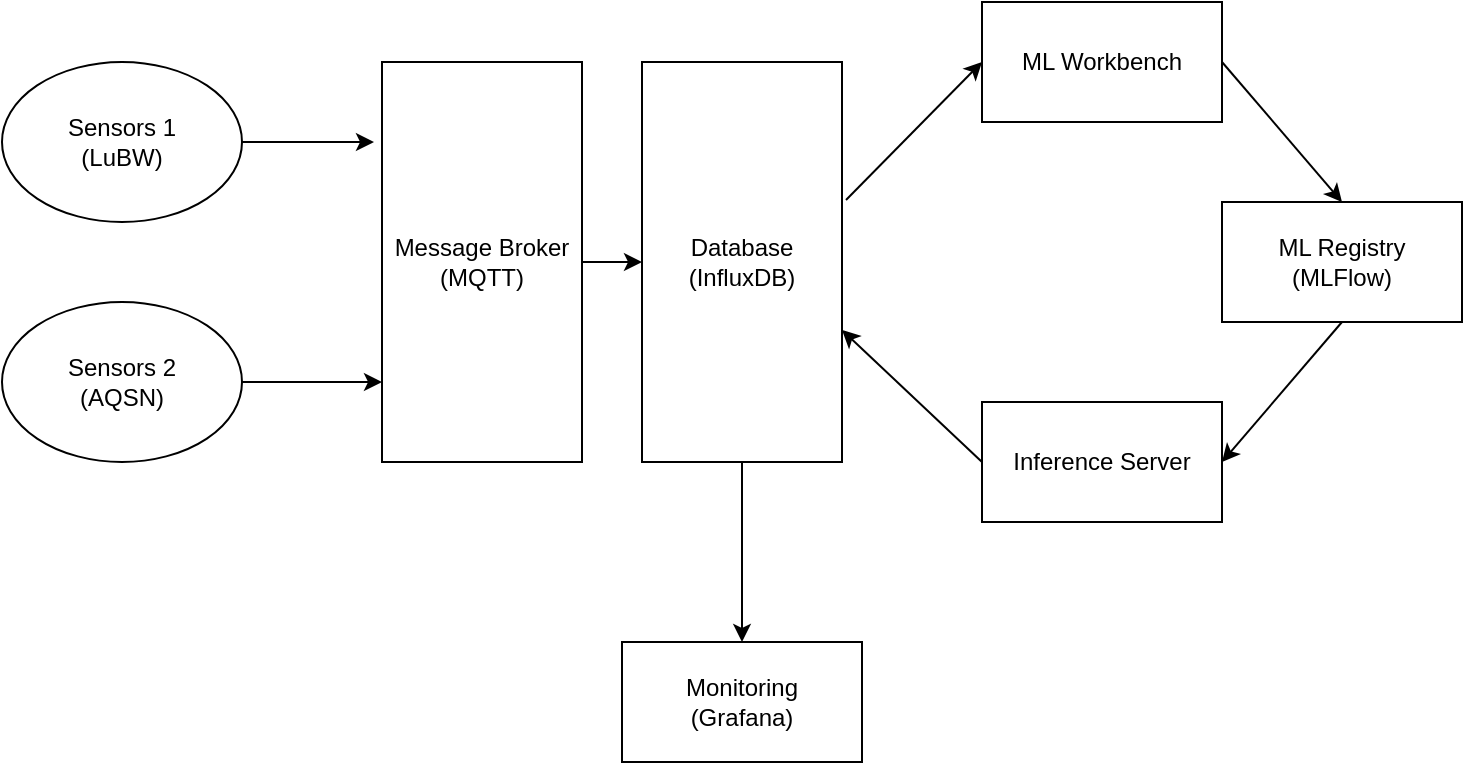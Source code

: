 <mxfile version="26.1.1">
  <diagram name="Seite-1" id="g9doJYhbpLa7D7q1B9KF">
    <mxGraphModel dx="1434" dy="746" grid="1" gridSize="10" guides="1" tooltips="1" connect="1" arrows="1" fold="1" page="1" pageScale="1" pageWidth="827" pageHeight="1169" math="0" shadow="0">
      <root>
        <mxCell id="0" />
        <mxCell id="1" parent="0" />
        <mxCell id="WhqF2PBp6_jK5xm_1Yrc-1" value="Message Broker&lt;br&gt;(MQTT)" style="rounded=0;whiteSpace=wrap;html=1;" vertex="1" parent="1">
          <mxGeometry x="210" y="170" width="100" height="200" as="geometry" />
        </mxCell>
        <mxCell id="WhqF2PBp6_jK5xm_1Yrc-2" value="Database&lt;br&gt;(InfluxDB)" style="rounded=0;whiteSpace=wrap;html=1;" vertex="1" parent="1">
          <mxGeometry x="340" y="170" width="100" height="200" as="geometry" />
        </mxCell>
        <mxCell id="WhqF2PBp6_jK5xm_1Yrc-3" value="Sensors 1&lt;br&gt;(LuBW)" style="ellipse;whiteSpace=wrap;html=1;" vertex="1" parent="1">
          <mxGeometry x="20" y="170" width="120" height="80" as="geometry" />
        </mxCell>
        <mxCell id="WhqF2PBp6_jK5xm_1Yrc-4" value="Sensors 2&lt;br&gt;(AQSN)" style="ellipse;whiteSpace=wrap;html=1;" vertex="1" parent="1">
          <mxGeometry x="20" y="290" width="120" height="80" as="geometry" />
        </mxCell>
        <mxCell id="WhqF2PBp6_jK5xm_1Yrc-6" value="ML Registry&lt;br&gt;(MLFlow)" style="rounded=0;whiteSpace=wrap;html=1;" vertex="1" parent="1">
          <mxGeometry x="630" y="240" width="120" height="60" as="geometry" />
        </mxCell>
        <mxCell id="WhqF2PBp6_jK5xm_1Yrc-8" value="Inference Server" style="rounded=0;whiteSpace=wrap;html=1;" vertex="1" parent="1">
          <mxGeometry x="510" y="340" width="120" height="60" as="geometry" />
        </mxCell>
        <mxCell id="WhqF2PBp6_jK5xm_1Yrc-9" value="ML Workbench" style="rounded=0;whiteSpace=wrap;html=1;" vertex="1" parent="1">
          <mxGeometry x="510" y="140" width="120" height="60" as="geometry" />
        </mxCell>
        <mxCell id="WhqF2PBp6_jK5xm_1Yrc-11" value="Monitoring&lt;br&gt;(Grafana)" style="rounded=0;whiteSpace=wrap;html=1;" vertex="1" parent="1">
          <mxGeometry x="330" y="460" width="120" height="60" as="geometry" />
        </mxCell>
        <mxCell id="WhqF2PBp6_jK5xm_1Yrc-12" value="" style="endArrow=classic;html=1;rounded=0;exitX=1;exitY=0.5;exitDx=0;exitDy=0;entryX=-0.04;entryY=0.2;entryDx=0;entryDy=0;entryPerimeter=0;" edge="1" parent="1" source="WhqF2PBp6_jK5xm_1Yrc-3" target="WhqF2PBp6_jK5xm_1Yrc-1">
          <mxGeometry width="50" height="50" relative="1" as="geometry">
            <mxPoint x="390" y="410" as="sourcePoint" />
            <mxPoint x="440" y="360" as="targetPoint" />
          </mxGeometry>
        </mxCell>
        <mxCell id="WhqF2PBp6_jK5xm_1Yrc-13" value="" style="endArrow=classic;html=1;rounded=0;exitX=1;exitY=0.5;exitDx=0;exitDy=0;entryX=0;entryY=0.8;entryDx=0;entryDy=0;entryPerimeter=0;" edge="1" parent="1" source="WhqF2PBp6_jK5xm_1Yrc-4" target="WhqF2PBp6_jK5xm_1Yrc-1">
          <mxGeometry width="50" height="50" relative="1" as="geometry">
            <mxPoint x="150" y="220" as="sourcePoint" />
            <mxPoint x="216" y="220" as="targetPoint" />
          </mxGeometry>
        </mxCell>
        <mxCell id="WhqF2PBp6_jK5xm_1Yrc-14" value="" style="endArrow=classic;html=1;rounded=0;exitX=1;exitY=0.5;exitDx=0;exitDy=0;" edge="1" parent="1" source="WhqF2PBp6_jK5xm_1Yrc-1" target="WhqF2PBp6_jK5xm_1Yrc-2">
          <mxGeometry width="50" height="50" relative="1" as="geometry">
            <mxPoint x="390" y="410" as="sourcePoint" />
            <mxPoint x="440" y="360" as="targetPoint" />
          </mxGeometry>
        </mxCell>
        <mxCell id="WhqF2PBp6_jK5xm_1Yrc-17" value="" style="endArrow=classic;html=1;rounded=0;exitX=0.5;exitY=1;exitDx=0;exitDy=0;entryX=0.5;entryY=0;entryDx=0;entryDy=0;" edge="1" parent="1" source="WhqF2PBp6_jK5xm_1Yrc-2" target="WhqF2PBp6_jK5xm_1Yrc-11">
          <mxGeometry width="50" height="50" relative="1" as="geometry">
            <mxPoint x="390" y="410" as="sourcePoint" />
            <mxPoint x="440" y="360" as="targetPoint" />
          </mxGeometry>
        </mxCell>
        <mxCell id="WhqF2PBp6_jK5xm_1Yrc-21" value="" style="endArrow=classic;html=1;rounded=0;exitX=1.02;exitY=0.345;exitDx=0;exitDy=0;exitPerimeter=0;entryX=0;entryY=0.5;entryDx=0;entryDy=0;" edge="1" parent="1" source="WhqF2PBp6_jK5xm_1Yrc-2" target="WhqF2PBp6_jK5xm_1Yrc-9">
          <mxGeometry width="50" height="50" relative="1" as="geometry">
            <mxPoint x="500" y="450" as="sourcePoint" />
            <mxPoint x="550" y="400" as="targetPoint" />
          </mxGeometry>
        </mxCell>
        <mxCell id="WhqF2PBp6_jK5xm_1Yrc-22" value="" style="endArrow=classic;html=1;rounded=0;exitX=1;exitY=0.5;exitDx=0;exitDy=0;entryX=0.5;entryY=0;entryDx=0;entryDy=0;" edge="1" parent="1" source="WhqF2PBp6_jK5xm_1Yrc-9" target="WhqF2PBp6_jK5xm_1Yrc-6">
          <mxGeometry width="50" height="50" relative="1" as="geometry">
            <mxPoint x="500" y="450" as="sourcePoint" />
            <mxPoint x="550" y="400" as="targetPoint" />
          </mxGeometry>
        </mxCell>
        <mxCell id="WhqF2PBp6_jK5xm_1Yrc-23" value="" style="endArrow=classic;html=1;rounded=0;exitX=0.5;exitY=1;exitDx=0;exitDy=0;entryX=1;entryY=0.5;entryDx=0;entryDy=0;" edge="1" parent="1" source="WhqF2PBp6_jK5xm_1Yrc-6" target="WhqF2PBp6_jK5xm_1Yrc-8">
          <mxGeometry width="50" height="50" relative="1" as="geometry">
            <mxPoint x="500" y="450" as="sourcePoint" />
            <mxPoint x="550" y="400" as="targetPoint" />
          </mxGeometry>
        </mxCell>
        <mxCell id="WhqF2PBp6_jK5xm_1Yrc-24" value="" style="endArrow=classic;html=1;rounded=0;entryX=1;entryY=0.67;entryDx=0;entryDy=0;entryPerimeter=0;exitX=0;exitY=0.5;exitDx=0;exitDy=0;" edge="1" parent="1" source="WhqF2PBp6_jK5xm_1Yrc-8" target="WhqF2PBp6_jK5xm_1Yrc-2">
          <mxGeometry width="50" height="50" relative="1" as="geometry">
            <mxPoint x="500" y="450" as="sourcePoint" />
            <mxPoint x="550" y="400" as="targetPoint" />
          </mxGeometry>
        </mxCell>
      </root>
    </mxGraphModel>
  </diagram>
</mxfile>

